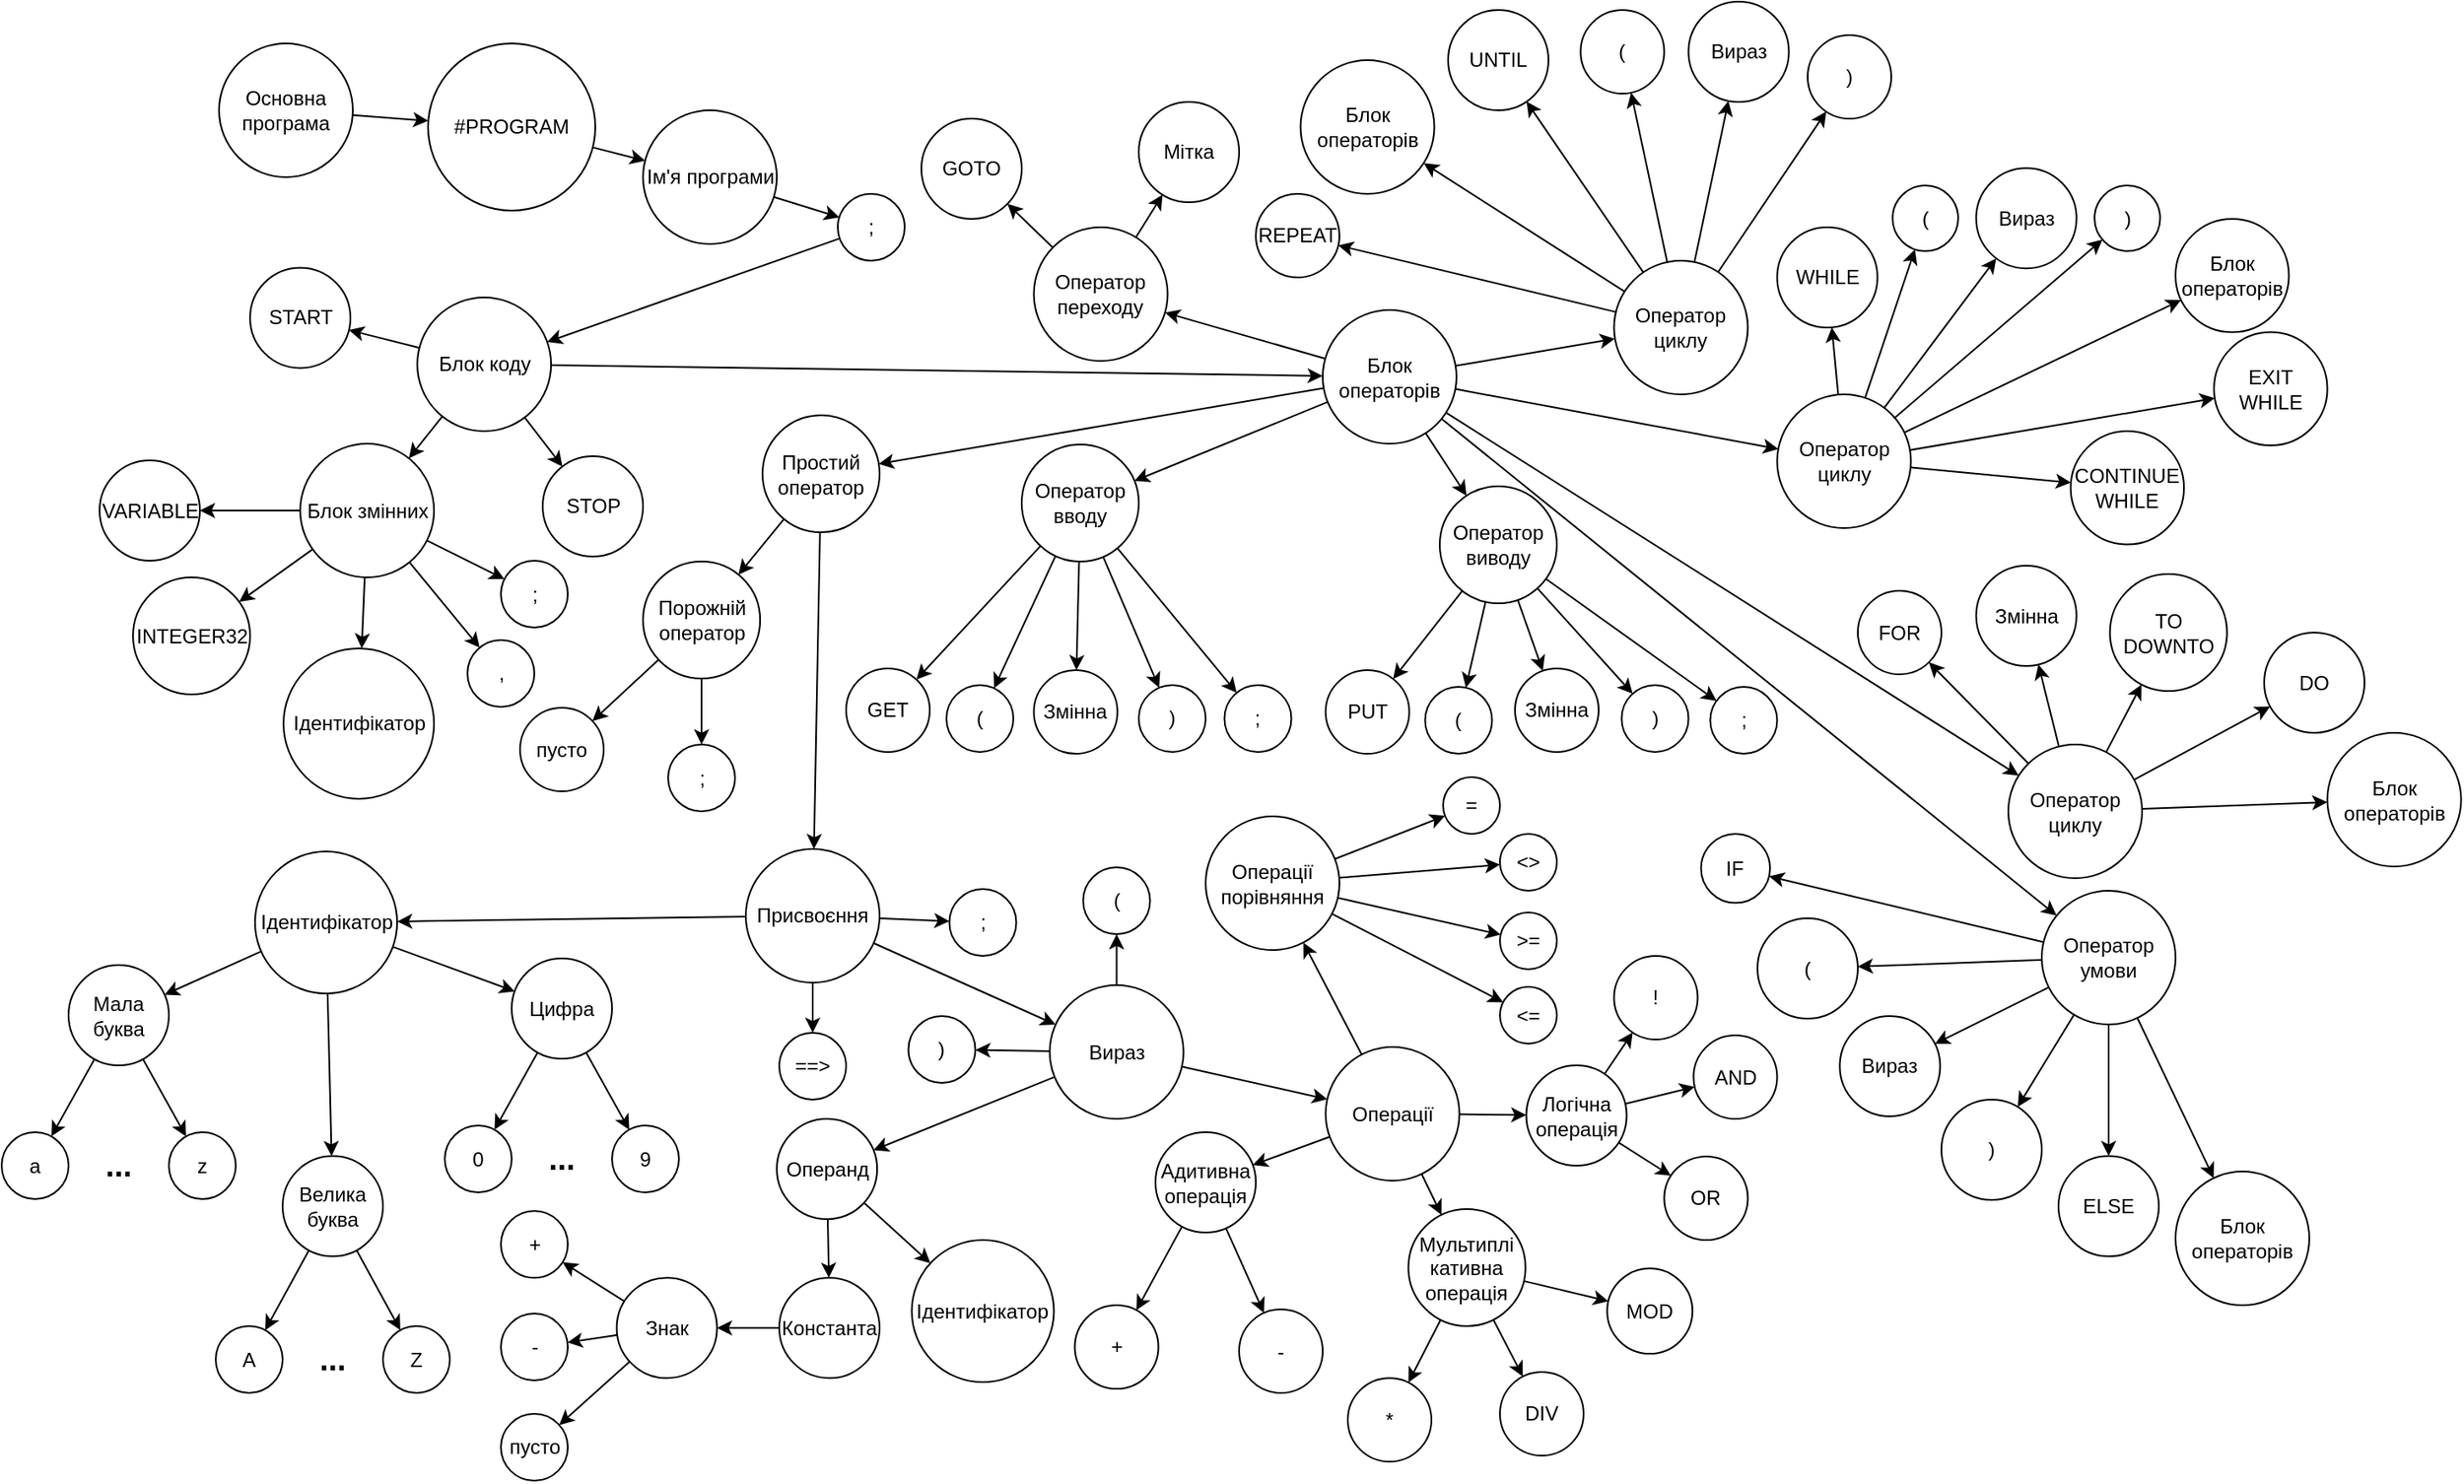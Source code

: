 <mxfile version="25.0.1">
  <diagram id="_vrTSIdOShtuQ_cxwrN3" name="Сторінка-1">
    <mxGraphModel dx="2246" dy="1542" grid="1" gridSize="10" guides="1" tooltips="1" connect="1" arrows="1" fold="1" page="1" pageScale="1" pageWidth="1169" pageHeight="827" math="0" shadow="0">
      <root>
        <mxCell id="0" />
        <mxCell id="1" parent="0" />
        <mxCell id="c-MmUDq924mHrAQRapmK-14" style="rounded=0;orthogonalLoop=1;jettySize=auto;html=1;" parent="1" source="c-MmUDq924mHrAQRapmK-2" target="c-MmUDq924mHrAQRapmK-9" edge="1">
          <mxGeometry relative="1" as="geometry" />
        </mxCell>
        <mxCell id="c-MmUDq924mHrAQRapmK-2" value="Блок&lt;br&gt;операторів" style="ellipse;whiteSpace=wrap;html=1;aspect=fixed;" parent="1" vertex="1">
          <mxGeometry x="400" y="54.5" width="80" height="80" as="geometry" />
        </mxCell>
        <mxCell id="c-MmUDq924mHrAQRapmK-9" value="Оператор виводу" style="ellipse;whiteSpace=wrap;html=1;aspect=fixed;" parent="1" vertex="1">
          <mxGeometry x="470" y="160" width="70" height="70" as="geometry" />
        </mxCell>
        <mxCell id="c-MmUDq924mHrAQRapmK-10" value=";" style="ellipse;whiteSpace=wrap;html=1;aspect=fixed;" parent="1" vertex="1">
          <mxGeometry x="631.75" y="280" width="40" height="40" as="geometry" />
        </mxCell>
        <mxCell id="c-MmUDq924mHrAQRapmK-11" value="Змінна" style="ellipse;whiteSpace=wrap;html=1;aspect=fixed;" parent="1" vertex="1">
          <mxGeometry x="515" y="268.94" width="50" height="50" as="geometry" />
        </mxCell>
        <mxCell id="c-MmUDq924mHrAQRapmK-12" value="PUT" style="ellipse;whiteSpace=wrap;html=1;aspect=fixed;" parent="1" vertex="1">
          <mxGeometry x="401.75" y="270" width="50" height="50" as="geometry" />
        </mxCell>
        <mxCell id="c-MmUDq924mHrAQRapmK-16" value="" style="endArrow=classic;html=1;" parent="1" source="c-MmUDq924mHrAQRapmK-9" target="c-MmUDq924mHrAQRapmK-10" edge="1">
          <mxGeometry width="50" height="50" relative="1" as="geometry">
            <mxPoint x="515" y="718" as="sourcePoint" />
            <mxPoint x="565" y="668" as="targetPoint" />
          </mxGeometry>
        </mxCell>
        <mxCell id="c-MmUDq924mHrAQRapmK-17" value="" style="endArrow=classic;html=1;" parent="1" source="c-MmUDq924mHrAQRapmK-9" target="c-MmUDq924mHrAQRapmK-11" edge="1">
          <mxGeometry width="50" height="50" relative="1" as="geometry">
            <mxPoint x="515" y="718" as="sourcePoint" />
            <mxPoint x="565" y="668" as="targetPoint" />
          </mxGeometry>
        </mxCell>
        <mxCell id="c-MmUDq924mHrAQRapmK-18" value="" style="endArrow=classic;html=1;" parent="1" source="c-MmUDq924mHrAQRapmK-9" target="c-MmUDq924mHrAQRapmK-12" edge="1">
          <mxGeometry width="50" height="50" relative="1" as="geometry">
            <mxPoint x="515" y="718" as="sourcePoint" />
            <mxPoint x="565" y="668" as="targetPoint" />
          </mxGeometry>
        </mxCell>
        <mxCell id="c-MmUDq924mHrAQRapmK-19" value="Оператор вводу" style="ellipse;whiteSpace=wrap;html=1;aspect=fixed;" parent="1" vertex="1">
          <mxGeometry x="220" y="135" width="70" height="70" as="geometry" />
        </mxCell>
        <mxCell id="c-MmUDq924mHrAQRapmK-20" value="GET" style="ellipse;whiteSpace=wrap;html=1;aspect=fixed;" parent="1" vertex="1">
          <mxGeometry x="115" y="268.94" width="50" height="50" as="geometry" />
        </mxCell>
        <mxCell id="c-MmUDq924mHrAQRapmK-21" value="Змінна" style="ellipse;whiteSpace=wrap;html=1;aspect=fixed;" parent="1" vertex="1">
          <mxGeometry x="227.25" y="270" width="50" height="50" as="geometry" />
        </mxCell>
        <mxCell id="c-MmUDq924mHrAQRapmK-22" value=";" style="ellipse;whiteSpace=wrap;html=1;aspect=fixed;" parent="1" vertex="1">
          <mxGeometry x="341.25" y="278.94" width="40" height="40" as="geometry" />
        </mxCell>
        <mxCell id="c-MmUDq924mHrAQRapmK-24" value="" style="endArrow=classic;html=1;" parent="1" source="c-MmUDq924mHrAQRapmK-19" target="c-MmUDq924mHrAQRapmK-22" edge="1">
          <mxGeometry width="50" height="50" relative="1" as="geometry">
            <mxPoint x="285" y="815.5" as="sourcePoint" />
            <mxPoint x="345" y="755.5" as="targetPoint" />
          </mxGeometry>
        </mxCell>
        <mxCell id="c-MmUDq924mHrAQRapmK-25" value="" style="endArrow=classic;html=1;" parent="1" source="c-MmUDq924mHrAQRapmK-19" target="c-MmUDq924mHrAQRapmK-21" edge="1">
          <mxGeometry width="50" height="50" relative="1" as="geometry">
            <mxPoint x="295" y="805.5" as="sourcePoint" />
            <mxPoint x="345" y="755.5" as="targetPoint" />
          </mxGeometry>
        </mxCell>
        <mxCell id="c-MmUDq924mHrAQRapmK-26" value="" style="endArrow=classic;html=1;" parent="1" source="c-MmUDq924mHrAQRapmK-19" target="c-MmUDq924mHrAQRapmK-20" edge="1">
          <mxGeometry width="50" height="50" relative="1" as="geometry">
            <mxPoint x="275" y="805.5" as="sourcePoint" />
            <mxPoint x="325" y="755.5" as="targetPoint" />
          </mxGeometry>
        </mxCell>
        <mxCell id="li5mLEyIH_nhYYp5V-Dp-2" style="edgeStyle=none;rounded=0;orthogonalLoop=1;jettySize=auto;html=1;" parent="1" source="c-MmUDq924mHrAQRapmK-27" target="li5mLEyIH_nhYYp5V-Dp-1" edge="1">
          <mxGeometry relative="1" as="geometry" />
        </mxCell>
        <mxCell id="c-MmUDq924mHrAQRapmK-27" value="Оператор циклу" style="ellipse;whiteSpace=wrap;html=1;aspect=fixed;" parent="1" vertex="1">
          <mxGeometry x="671.75" y="105" width="80" height="80" as="geometry" />
        </mxCell>
        <mxCell id="c-MmUDq924mHrAQRapmK-30" value="Блок&lt;br&gt;операторів" style="ellipse;whiteSpace=wrap;html=1;aspect=fixed;" parent="1" vertex="1">
          <mxGeometry x="910" width="67.78" height="67.78" as="geometry" />
        </mxCell>
        <mxCell id="c-MmUDq924mHrAQRapmK-33" value=")" style="ellipse;whiteSpace=wrap;html=1;aspect=fixed;" parent="1" vertex="1">
          <mxGeometry x="861.56" y="-20" width="39.22" height="39.22" as="geometry" />
        </mxCell>
        <mxCell id="c-MmUDq924mHrAQRapmK-34" value="(" style="ellipse;whiteSpace=wrap;html=1;aspect=fixed;" parent="1" vertex="1">
          <mxGeometry x="740.78" y="-20" width="39.22" height="39.22" as="geometry" />
        </mxCell>
        <mxCell id="c-MmUDq924mHrAQRapmK-37" value="Вираз" style="ellipse;whiteSpace=wrap;html=1;aspect=fixed;" parent="1" vertex="1">
          <mxGeometry x="790.78" y="-30.39" width="60" height="60" as="geometry" />
        </mxCell>
        <mxCell id="c-MmUDq924mHrAQRapmK-40" value="" style="endArrow=classic;html=1;" parent="1" source="c-MmUDq924mHrAQRapmK-27" target="c-MmUDq924mHrAQRapmK-30" edge="1">
          <mxGeometry width="50" height="50" relative="1" as="geometry">
            <mxPoint x="1110" y="260" as="sourcePoint" />
            <mxPoint x="1160" y="210" as="targetPoint" />
          </mxGeometry>
        </mxCell>
        <mxCell id="c-MmUDq924mHrAQRapmK-43" value="" style="endArrow=classic;html=1;" parent="1" source="c-MmUDq924mHrAQRapmK-27" target="c-MmUDq924mHrAQRapmK-33" edge="1">
          <mxGeometry width="50" height="50" relative="1" as="geometry">
            <mxPoint x="1110" y="260" as="sourcePoint" />
            <mxPoint x="1160" y="210" as="targetPoint" />
          </mxGeometry>
        </mxCell>
        <mxCell id="c-MmUDq924mHrAQRapmK-44" value="" style="endArrow=classic;html=1;" parent="1" source="c-MmUDq924mHrAQRapmK-27" target="c-MmUDq924mHrAQRapmK-34" edge="1">
          <mxGeometry width="50" height="50" relative="1" as="geometry">
            <mxPoint x="1110" y="260" as="sourcePoint" />
            <mxPoint x="1160" y="210" as="targetPoint" />
          </mxGeometry>
        </mxCell>
        <mxCell id="c-MmUDq924mHrAQRapmK-48" value="" style="endArrow=classic;html=1;" parent="1" source="c-MmUDq924mHrAQRapmK-27" target="c-MmUDq924mHrAQRapmK-37" edge="1">
          <mxGeometry width="50" height="50" relative="1" as="geometry">
            <mxPoint x="1100" y="360" as="sourcePoint" />
            <mxPoint x="1150" y="310" as="targetPoint" />
          </mxGeometry>
        </mxCell>
        <mxCell id="c-MmUDq924mHrAQRapmK-50" value="Простий оператор" style="ellipse;whiteSpace=wrap;html=1;aspect=fixed;" parent="1" vertex="1">
          <mxGeometry x="65" y="117.5" width="70" height="70" as="geometry" />
        </mxCell>
        <mxCell id="c-MmUDq924mHrAQRapmK-51" value="Порожній оператор" style="ellipse;whiteSpace=wrap;html=1;aspect=fixed;" parent="1" vertex="1">
          <mxGeometry x="-6.45" y="205" width="70" height="70" as="geometry" />
        </mxCell>
        <mxCell id="c-MmUDq924mHrAQRapmK-52" value="пусто" style="ellipse;whiteSpace=wrap;html=1;aspect=fixed;" parent="1" vertex="1">
          <mxGeometry x="-80" y="292.5" width="50" height="50" as="geometry" />
        </mxCell>
        <mxCell id="c-MmUDq924mHrAQRapmK-53" value=";" style="ellipse;whiteSpace=wrap;html=1;aspect=fixed;" parent="1" vertex="1">
          <mxGeometry x="8.55" y="314.5" width="40" height="40" as="geometry" />
        </mxCell>
        <mxCell id="c-MmUDq924mHrAQRapmK-55" value="" style="endArrow=classic;html=1;" parent="1" source="c-MmUDq924mHrAQRapmK-2" target="c-MmUDq924mHrAQRapmK-50" edge="1">
          <mxGeometry width="50" height="50" relative="1" as="geometry">
            <mxPoint x="315" y="300" as="sourcePoint" />
            <mxPoint x="365" y="250" as="targetPoint" />
          </mxGeometry>
        </mxCell>
        <mxCell id="c-MmUDq924mHrAQRapmK-56" value="" style="endArrow=classic;html=1;" parent="1" source="c-MmUDq924mHrAQRapmK-50" target="c-MmUDq924mHrAQRapmK-51" edge="1">
          <mxGeometry width="50" height="50" relative="1" as="geometry">
            <mxPoint x="250" y="345" as="sourcePoint" />
            <mxPoint x="300" y="295" as="targetPoint" />
          </mxGeometry>
        </mxCell>
        <mxCell id="c-MmUDq924mHrAQRapmK-57" value="" style="endArrow=classic;html=1;" parent="1" source="c-MmUDq924mHrAQRapmK-51" target="c-MmUDq924mHrAQRapmK-52" edge="1">
          <mxGeometry width="50" height="50" relative="1" as="geometry">
            <mxPoint x="250" y="345" as="sourcePoint" />
            <mxPoint x="32.403" y="288.294" as="targetPoint" />
          </mxGeometry>
        </mxCell>
        <mxCell id="c-MmUDq924mHrAQRapmK-58" value="" style="endArrow=classic;html=1;" parent="1" source="c-MmUDq924mHrAQRapmK-51" target="c-MmUDq924mHrAQRapmK-53" edge="1">
          <mxGeometry width="50" height="50" relative="1" as="geometry">
            <mxPoint x="250" y="345" as="sourcePoint" />
            <mxPoint x="300" y="295" as="targetPoint" />
          </mxGeometry>
        </mxCell>
        <mxCell id="c-MmUDq924mHrAQRapmK-59" value="Блок коду" style="ellipse;whiteSpace=wrap;html=1;aspect=fixed;" parent="1" vertex="1">
          <mxGeometry x="-141.45" y="47" width="80" height="80" as="geometry" />
        </mxCell>
        <mxCell id="c-MmUDq924mHrAQRapmK-60" value="STOP" style="ellipse;whiteSpace=wrap;html=1;aspect=fixed;" parent="1" vertex="1">
          <mxGeometry x="-66.45" y="142" width="60" height="60" as="geometry" />
        </mxCell>
        <mxCell id="c-MmUDq924mHrAQRapmK-61" value="START" style="ellipse;whiteSpace=wrap;html=1;aspect=fixed;" parent="1" vertex="1">
          <mxGeometry x="-241.45" y="29.22" width="60" height="60" as="geometry" />
        </mxCell>
        <mxCell id="c-MmUDq924mHrAQRapmK-62" value="Основна програма" style="ellipse;whiteSpace=wrap;html=1;aspect=fixed;" parent="1" vertex="1">
          <mxGeometry x="-260" y="-105" width="80" height="80" as="geometry" />
        </mxCell>
        <mxCell id="c-MmUDq924mHrAQRapmK-63" value="Ім&#39;я програми" style="ellipse;whiteSpace=wrap;html=1;aspect=fixed;" parent="1" vertex="1">
          <mxGeometry x="-6.45" y="-65" width="80" height="80" as="geometry" />
        </mxCell>
        <mxCell id="c-MmUDq924mHrAQRapmK-65" value="#PROGRAM" style="ellipse;whiteSpace=wrap;html=1;aspect=fixed;" parent="1" vertex="1">
          <mxGeometry x="-135" y="-105" width="100" height="100" as="geometry" />
        </mxCell>
        <mxCell id="c-MmUDq924mHrAQRapmK-69" value="" style="endArrow=classic;html=1;" parent="1" source="c-MmUDq924mHrAQRapmK-59" target="c-MmUDq924mHrAQRapmK-2" edge="1">
          <mxGeometry width="50" height="50" relative="1" as="geometry">
            <mxPoint x="70" y="70" as="sourcePoint" />
            <mxPoint x="40" y="120" as="targetPoint" />
          </mxGeometry>
        </mxCell>
        <mxCell id="c-MmUDq924mHrAQRapmK-70" value="" style="endArrow=classic;html=1;" parent="1" source="c-MmUDq924mHrAQRapmK-59" target="c-MmUDq924mHrAQRapmK-60" edge="1">
          <mxGeometry width="50" height="50" relative="1" as="geometry">
            <mxPoint x="53.56" y="42.5" as="sourcePoint" />
            <mxPoint x="103.56" y="-7.5" as="targetPoint" />
          </mxGeometry>
        </mxCell>
        <mxCell id="c-MmUDq924mHrAQRapmK-78" value="Блок змінних" style="ellipse;whiteSpace=wrap;html=1;aspect=fixed;" parent="1" vertex="1">
          <mxGeometry x="-211.45" y="134.5" width="80" height="80" as="geometry" />
        </mxCell>
        <mxCell id="c-MmUDq924mHrAQRapmK-80" value="INTEGER32" style="ellipse;whiteSpace=wrap;html=1;aspect=fixed;" parent="1" vertex="1">
          <mxGeometry x="-311.45" y="214.5" width="70" height="70" as="geometry" />
        </mxCell>
        <mxCell id="c-MmUDq924mHrAQRapmK-81" value="," style="ellipse;whiteSpace=wrap;html=1;aspect=fixed;" parent="1" vertex="1">
          <mxGeometry x="-111.45" y="252.0" width="40" height="40" as="geometry" />
        </mxCell>
        <mxCell id="c-MmUDq924mHrAQRapmK-82" value=";" style="ellipse;whiteSpace=wrap;html=1;aspect=fixed;" parent="1" vertex="1">
          <mxGeometry x="-91.45" y="204.5" width="40" height="40" as="geometry" />
        </mxCell>
        <mxCell id="c-MmUDq924mHrAQRapmK-84" value="" style="endArrow=classic;html=1;" parent="1" source="c-MmUDq924mHrAQRapmK-78" target="c-MmUDq924mHrAQRapmK-80" edge="1">
          <mxGeometry width="50" height="50" relative="1" as="geometry">
            <mxPoint x="-76.44" y="237.5" as="sourcePoint" />
            <mxPoint x="-26.44" y="187.5" as="targetPoint" />
          </mxGeometry>
        </mxCell>
        <mxCell id="c-MmUDq924mHrAQRapmK-85" value="" style="endArrow=classic;html=1;" parent="1" source="c-MmUDq924mHrAQRapmK-78" target="c-MmUDq924mHrAQRapmK-81" edge="1">
          <mxGeometry width="50" height="50" relative="1" as="geometry">
            <mxPoint x="-56.44" y="267.5" as="sourcePoint" />
            <mxPoint x="-26.44" y="187.5" as="targetPoint" />
          </mxGeometry>
        </mxCell>
        <mxCell id="c-MmUDq924mHrAQRapmK-86" value="" style="endArrow=classic;html=1;" parent="1" source="c-MmUDq924mHrAQRapmK-78" target="c-MmUDq924mHrAQRapmK-82" edge="1">
          <mxGeometry width="50" height="50" relative="1" as="geometry">
            <mxPoint x="-76.44" y="237.5" as="sourcePoint" />
            <mxPoint x="-26.44" y="187.5" as="targetPoint" />
          </mxGeometry>
        </mxCell>
        <mxCell id="c-MmUDq924mHrAQRapmK-87" value="" style="endArrow=classic;html=1;" parent="1" source="c-MmUDq924mHrAQRapmK-59" target="c-MmUDq924mHrAQRapmK-78" edge="1">
          <mxGeometry width="50" height="50" relative="1" as="geometry">
            <mxPoint x="-216.44" y="337.5" as="sourcePoint" />
            <mxPoint x="-166.44" y="287.5" as="targetPoint" />
          </mxGeometry>
        </mxCell>
        <mxCell id="c-MmUDq924mHrAQRapmK-88" value="VARIABLE" style="ellipse;whiteSpace=wrap;html=1;aspect=fixed;" parent="1" vertex="1">
          <mxGeometry x="-331.45" y="144.5" width="60" height="60" as="geometry" />
        </mxCell>
        <mxCell id="c-MmUDq924mHrAQRapmK-89" value="Ідентифікатор" style="ellipse;whiteSpace=wrap;html=1;aspect=fixed;" parent="1" vertex="1">
          <mxGeometry x="-221.45" y="257" width="90" height="90" as="geometry" />
        </mxCell>
        <mxCell id="c-MmUDq924mHrAQRapmK-90" value="" style="endArrow=classic;html=1;" parent="1" source="c-MmUDq924mHrAQRapmK-78" target="c-MmUDq924mHrAQRapmK-88" edge="1">
          <mxGeometry width="50" height="50" relative="1" as="geometry">
            <mxPoint x="-36.44" y="387.5" as="sourcePoint" />
            <mxPoint x="13.56" y="337.5" as="targetPoint" />
          </mxGeometry>
        </mxCell>
        <mxCell id="c-MmUDq924mHrAQRapmK-91" value="" style="endArrow=classic;html=1;" parent="1" source="c-MmUDq924mHrAQRapmK-78" target="c-MmUDq924mHrAQRapmK-89" edge="1">
          <mxGeometry width="50" height="50" relative="1" as="geometry">
            <mxPoint x="-36.44" y="387.5" as="sourcePoint" />
            <mxPoint x="13.56" y="337.5" as="targetPoint" />
          </mxGeometry>
        </mxCell>
        <mxCell id="c-MmUDq924mHrAQRapmK-111" value="" style="endArrow=classic;html=1;" parent="1" source="c-MmUDq924mHrAQRapmK-2" target="c-MmUDq924mHrAQRapmK-19" edge="1">
          <mxGeometry width="50" height="50" relative="1" as="geometry">
            <mxPoint x="345" y="400" as="sourcePoint" />
            <mxPoint x="395" y="350" as="targetPoint" />
          </mxGeometry>
        </mxCell>
        <mxCell id="c-MmUDq924mHrAQRapmK-112" value="" style="endArrow=classic;html=1;" parent="1" source="c-MmUDq924mHrAQRapmK-50" target="2ebxzpYyRWTK7zcZ8R16-108" edge="1">
          <mxGeometry width="50" height="50" relative="1" as="geometry">
            <mxPoint x="345" y="400" as="sourcePoint" />
            <mxPoint x="165.585" y="250.878" as="targetPoint" />
          </mxGeometry>
        </mxCell>
        <mxCell id="osFrvjPALiujrOvmxMwh-5" value="" style="endArrow=classic;html=1;" parent="1" source="c-MmUDq924mHrAQRapmK-59" target="c-MmUDq924mHrAQRapmK-61" edge="1">
          <mxGeometry width="50" height="50" relative="1" as="geometry">
            <mxPoint x="-156.44" y="142.5" as="sourcePoint" />
            <mxPoint x="-106.44" y="92.5" as="targetPoint" />
          </mxGeometry>
        </mxCell>
        <mxCell id="WEcMoBt8A9l-Jcx1K7Hr-13" style="rounded=0;orthogonalLoop=1;jettySize=auto;html=1;" parent="1" source="WEcMoBt8A9l-Jcx1K7Hr-1" target="WEcMoBt8A9l-Jcx1K7Hr-12" edge="1">
          <mxGeometry relative="1" as="geometry" />
        </mxCell>
        <mxCell id="WEcMoBt8A9l-Jcx1K7Hr-1" value="Оператор умови" style="ellipse;whiteSpace=wrap;html=1;aspect=fixed;" parent="1" vertex="1">
          <mxGeometry x="830.0" y="402" width="80" height="80" as="geometry" />
        </mxCell>
        <mxCell id="WEcMoBt8A9l-Jcx1K7Hr-2" value="Блок&lt;br&gt;операторів" style="ellipse;whiteSpace=wrap;html=1;aspect=fixed;" parent="1" vertex="1">
          <mxGeometry x="910.0" y="570.06" width="80" height="80" as="geometry" />
        </mxCell>
        <mxCell id="WEcMoBt8A9l-Jcx1K7Hr-3" value="ELSE" style="ellipse;whiteSpace=wrap;html=1;aspect=fixed;" parent="1" vertex="1">
          <mxGeometry x="840.0" y="560.78" width="60" height="60" as="geometry" />
        </mxCell>
        <mxCell id="WEcMoBt8A9l-Jcx1K7Hr-4" value=")" style="ellipse;whiteSpace=wrap;html=1;aspect=fixed;" parent="1" vertex="1">
          <mxGeometry x="770" y="527" width="60" height="60" as="geometry" />
        </mxCell>
        <mxCell id="WEcMoBt8A9l-Jcx1K7Hr-5" value="Вираз" style="ellipse;whiteSpace=wrap;html=1;aspect=fixed;" parent="1" vertex="1">
          <mxGeometry x="709.22" y="477" width="60" height="60" as="geometry" />
        </mxCell>
        <mxCell id="WEcMoBt8A9l-Jcx1K7Hr-6" value="IF" style="ellipse;whiteSpace=wrap;html=1;aspect=fixed;" parent="1" vertex="1">
          <mxGeometry x="626.25" y="368" width="41.25" height="41.25" as="geometry" />
        </mxCell>
        <mxCell id="WEcMoBt8A9l-Jcx1K7Hr-7" value="" style="endArrow=classic;html=1;" parent="1" source="WEcMoBt8A9l-Jcx1K7Hr-1" target="WEcMoBt8A9l-Jcx1K7Hr-2" edge="1">
          <mxGeometry width="50" height="50" relative="1" as="geometry">
            <mxPoint x="1172.22" y="682" as="sourcePoint" />
            <mxPoint x="1222.22" y="632" as="targetPoint" />
          </mxGeometry>
        </mxCell>
        <mxCell id="WEcMoBt8A9l-Jcx1K7Hr-8" value="" style="endArrow=classic;html=1;" parent="1" source="WEcMoBt8A9l-Jcx1K7Hr-1" target="WEcMoBt8A9l-Jcx1K7Hr-3" edge="1">
          <mxGeometry width="50" height="50" relative="1" as="geometry">
            <mxPoint x="1172.22" y="682" as="sourcePoint" />
            <mxPoint x="1222.22" y="632" as="targetPoint" />
          </mxGeometry>
        </mxCell>
        <mxCell id="WEcMoBt8A9l-Jcx1K7Hr-9" value="" style="endArrow=classic;html=1;" parent="1" source="WEcMoBt8A9l-Jcx1K7Hr-1" target="WEcMoBt8A9l-Jcx1K7Hr-4" edge="1">
          <mxGeometry width="50" height="50" relative="1" as="geometry">
            <mxPoint x="1172.22" y="682" as="sourcePoint" />
            <mxPoint x="1222.22" y="632" as="targetPoint" />
          </mxGeometry>
        </mxCell>
        <mxCell id="WEcMoBt8A9l-Jcx1K7Hr-10" value="" style="endArrow=classic;html=1;" parent="1" source="WEcMoBt8A9l-Jcx1K7Hr-1" target="WEcMoBt8A9l-Jcx1K7Hr-5" edge="1">
          <mxGeometry width="50" height="50" relative="1" as="geometry">
            <mxPoint x="1162.22" y="782" as="sourcePoint" />
            <mxPoint x="1212.22" y="732" as="targetPoint" />
          </mxGeometry>
        </mxCell>
        <mxCell id="WEcMoBt8A9l-Jcx1K7Hr-11" value="" style="endArrow=classic;html=1;" parent="1" source="WEcMoBt8A9l-Jcx1K7Hr-1" target="WEcMoBt8A9l-Jcx1K7Hr-6" edge="1">
          <mxGeometry width="50" height="50" relative="1" as="geometry">
            <mxPoint x="1162.22" y="782" as="sourcePoint" />
            <mxPoint x="1212.22" y="732" as="targetPoint" />
          </mxGeometry>
        </mxCell>
        <mxCell id="WEcMoBt8A9l-Jcx1K7Hr-12" value="(" style="ellipse;whiteSpace=wrap;html=1;aspect=fixed;" parent="1" vertex="1">
          <mxGeometry x="660.0" y="418.5" width="60" height="60" as="geometry" />
        </mxCell>
        <mxCell id="li5mLEyIH_nhYYp5V-Dp-1" value="WHILE" style="ellipse;whiteSpace=wrap;html=1;aspect=fixed;" parent="1" vertex="1">
          <mxGeometry x="671.75" y="5" width="60" height="60" as="geometry" />
        </mxCell>
        <mxCell id="UQ0GOcpRTdWzrimAd4ZV-1" value="Оператор переходу" style="ellipse;whiteSpace=wrap;html=1;aspect=fixed;" parent="1" vertex="1">
          <mxGeometry x="227.25" y="5" width="80" height="80" as="geometry" />
        </mxCell>
        <mxCell id="UQ0GOcpRTdWzrimAd4ZV-2" value="Мітка" style="ellipse;whiteSpace=wrap;html=1;aspect=fixed;" parent="1" vertex="1">
          <mxGeometry x="290.0" y="-70" width="60" height="60" as="geometry" />
        </mxCell>
        <mxCell id="UQ0GOcpRTdWzrimAd4ZV-3" value="GOTO" style="ellipse;whiteSpace=wrap;html=1;aspect=fixed;" parent="1" vertex="1">
          <mxGeometry x="160.0" y="-60" width="60" height="60" as="geometry" />
        </mxCell>
        <mxCell id="UQ0GOcpRTdWzrimAd4ZV-4" value="" style="endArrow=classic;html=1;" parent="1" source="UQ0GOcpRTdWzrimAd4ZV-1" target="UQ0GOcpRTdWzrimAd4ZV-2" edge="1">
          <mxGeometry width="50" height="50" relative="1" as="geometry">
            <mxPoint x="575.0" y="-50" as="sourcePoint" />
            <mxPoint x="625.0" y="-100" as="targetPoint" />
          </mxGeometry>
        </mxCell>
        <mxCell id="UQ0GOcpRTdWzrimAd4ZV-5" value="" style="endArrow=classic;html=1;" parent="1" source="UQ0GOcpRTdWzrimAd4ZV-1" target="UQ0GOcpRTdWzrimAd4ZV-3" edge="1">
          <mxGeometry width="50" height="50" relative="1" as="geometry">
            <mxPoint x="565.0" y="50" as="sourcePoint" />
            <mxPoint x="615.0" as="targetPoint" />
          </mxGeometry>
        </mxCell>
        <mxCell id="UQ0GOcpRTdWzrimAd4ZV-6" value="Оператор циклу" style="ellipse;whiteSpace=wrap;html=1;aspect=fixed;" parent="1" vertex="1">
          <mxGeometry x="810.0" y="314.5" width="80" height="80" as="geometry" />
        </mxCell>
        <mxCell id="UQ0GOcpRTdWzrimAd4ZV-7" value="Блок&lt;br&gt;операторів" style="ellipse;whiteSpace=wrap;html=1;aspect=fixed;" parent="1" vertex="1">
          <mxGeometry x="1000.78" y="307.5" width="80" height="80" as="geometry" />
        </mxCell>
        <mxCell id="UQ0GOcpRTdWzrimAd4ZV-8" value="DO" style="ellipse;whiteSpace=wrap;html=1;aspect=fixed;" parent="1" vertex="1">
          <mxGeometry x="963" y="247.5" width="60" height="60" as="geometry" />
        </mxCell>
        <mxCell id="UQ0GOcpRTdWzrimAd4ZV-9" value="TO&lt;br&gt;DOWNTO" style="ellipse;whiteSpace=wrap;html=1;aspect=fixed;" parent="1" vertex="1">
          <mxGeometry x="870.78" y="212.5" width="70" height="70" as="geometry" />
        </mxCell>
        <mxCell id="UQ0GOcpRTdWzrimAd4ZV-10" value="Змінна" style="ellipse;whiteSpace=wrap;html=1;aspect=fixed;" parent="1" vertex="1">
          <mxGeometry x="790.78" y="207.5" width="60" height="60" as="geometry" />
        </mxCell>
        <mxCell id="UQ0GOcpRTdWzrimAd4ZV-11" value="FOR" style="ellipse;whiteSpace=wrap;html=1;aspect=fixed;" parent="1" vertex="1">
          <mxGeometry x="720" y="222.5" width="50" height="50" as="geometry" />
        </mxCell>
        <mxCell id="UQ0GOcpRTdWzrimAd4ZV-12" value="" style="endArrow=classic;html=1;" parent="1" source="UQ0GOcpRTdWzrimAd4ZV-6" target="UQ0GOcpRTdWzrimAd4ZV-7" edge="1">
          <mxGeometry width="50" height="50" relative="1" as="geometry">
            <mxPoint x="969.89" y="482.5" as="sourcePoint" />
            <mxPoint x="1019.89" y="432.5" as="targetPoint" />
          </mxGeometry>
        </mxCell>
        <mxCell id="UQ0GOcpRTdWzrimAd4ZV-13" value="" style="endArrow=classic;html=1;" parent="1" source="UQ0GOcpRTdWzrimAd4ZV-6" target="UQ0GOcpRTdWzrimAd4ZV-8" edge="1">
          <mxGeometry width="50" height="50" relative="1" as="geometry">
            <mxPoint x="969.89" y="482.5" as="sourcePoint" />
            <mxPoint x="1019.89" y="432.5" as="targetPoint" />
          </mxGeometry>
        </mxCell>
        <mxCell id="UQ0GOcpRTdWzrimAd4ZV-14" value="" style="endArrow=classic;html=1;" parent="1" source="UQ0GOcpRTdWzrimAd4ZV-6" target="UQ0GOcpRTdWzrimAd4ZV-9" edge="1">
          <mxGeometry width="50" height="50" relative="1" as="geometry">
            <mxPoint x="969.89" y="482.5" as="sourcePoint" />
            <mxPoint x="1019.89" y="432.5" as="targetPoint" />
          </mxGeometry>
        </mxCell>
        <mxCell id="UQ0GOcpRTdWzrimAd4ZV-15" value="" style="endArrow=classic;html=1;" parent="1" source="UQ0GOcpRTdWzrimAd4ZV-6" target="UQ0GOcpRTdWzrimAd4ZV-10" edge="1">
          <mxGeometry width="50" height="50" relative="1" as="geometry">
            <mxPoint x="959.89" y="582.5" as="sourcePoint" />
            <mxPoint x="1009.89" y="532.5" as="targetPoint" />
          </mxGeometry>
        </mxCell>
        <mxCell id="UQ0GOcpRTdWzrimAd4ZV-16" value="" style="endArrow=classic;html=1;" parent="1" source="UQ0GOcpRTdWzrimAd4ZV-6" target="UQ0GOcpRTdWzrimAd4ZV-11" edge="1">
          <mxGeometry width="50" height="50" relative="1" as="geometry">
            <mxPoint x="959.89" y="582.5" as="sourcePoint" />
            <mxPoint x="1009.89" y="532.5" as="targetPoint" />
          </mxGeometry>
        </mxCell>
        <mxCell id="UQ0GOcpRTdWzrimAd4ZV-17" style="edgeStyle=none;rounded=0;orthogonalLoop=1;jettySize=auto;html=1;" parent="1" source="UQ0GOcpRTdWzrimAd4ZV-18" target="UQ0GOcpRTdWzrimAd4ZV-29" edge="1">
          <mxGeometry relative="1" as="geometry" />
        </mxCell>
        <mxCell id="UQ0GOcpRTdWzrimAd4ZV-18" value="Оператор циклу" style="ellipse;whiteSpace=wrap;html=1;aspect=fixed;" parent="1" vertex="1">
          <mxGeometry x="574.22" y="25" width="80" height="80" as="geometry" />
        </mxCell>
        <mxCell id="UQ0GOcpRTdWzrimAd4ZV-19" value="Блок&lt;br&gt;операторів" style="ellipse;whiteSpace=wrap;html=1;aspect=fixed;" parent="1" vertex="1">
          <mxGeometry x="386.75" y="-95" width="80" height="80" as="geometry" />
        </mxCell>
        <mxCell id="UQ0GOcpRTdWzrimAd4ZV-20" value=")" style="ellipse;whiteSpace=wrap;html=1;aspect=fixed;" parent="1" vertex="1">
          <mxGeometry x="690.0" y="-110" width="50" height="50" as="geometry" />
        </mxCell>
        <mxCell id="UQ0GOcpRTdWzrimAd4ZV-21" value="(" style="ellipse;whiteSpace=wrap;html=1;aspect=fixed;" parent="1" vertex="1">
          <mxGeometry x="554.22" y="-125" width="50" height="50" as="geometry" />
        </mxCell>
        <mxCell id="UQ0GOcpRTdWzrimAd4ZV-22" value="Вираз" style="ellipse;whiteSpace=wrap;html=1;aspect=fixed;" parent="1" vertex="1">
          <mxGeometry x="618.75" y="-130" width="60" height="60" as="geometry" />
        </mxCell>
        <mxCell id="UQ0GOcpRTdWzrimAd4ZV-23" value="REPEAT" style="ellipse;whiteSpace=wrap;html=1;aspect=fixed;" parent="1" vertex="1">
          <mxGeometry x="360" y="-15" width="50" height="50" as="geometry" />
        </mxCell>
        <mxCell id="UQ0GOcpRTdWzrimAd4ZV-24" value="" style="endArrow=classic;html=1;" parent="1" source="UQ0GOcpRTdWzrimAd4ZV-18" target="UQ0GOcpRTdWzrimAd4ZV-19" edge="1">
          <mxGeometry width="50" height="50" relative="1" as="geometry">
            <mxPoint x="710.11" y="195" as="sourcePoint" />
            <mxPoint x="760.11" y="145" as="targetPoint" />
          </mxGeometry>
        </mxCell>
        <mxCell id="UQ0GOcpRTdWzrimAd4ZV-25" value="" style="endArrow=classic;html=1;" parent="1" source="UQ0GOcpRTdWzrimAd4ZV-18" target="UQ0GOcpRTdWzrimAd4ZV-20" edge="1">
          <mxGeometry width="50" height="50" relative="1" as="geometry">
            <mxPoint x="710.11" y="195" as="sourcePoint" />
            <mxPoint x="760.11" y="145" as="targetPoint" />
          </mxGeometry>
        </mxCell>
        <mxCell id="UQ0GOcpRTdWzrimAd4ZV-26" value="" style="endArrow=classic;html=1;" parent="1" source="UQ0GOcpRTdWzrimAd4ZV-18" target="UQ0GOcpRTdWzrimAd4ZV-21" edge="1">
          <mxGeometry width="50" height="50" relative="1" as="geometry">
            <mxPoint x="710.11" y="195" as="sourcePoint" />
            <mxPoint x="760.11" y="145" as="targetPoint" />
          </mxGeometry>
        </mxCell>
        <mxCell id="UQ0GOcpRTdWzrimAd4ZV-27" value="" style="endArrow=classic;html=1;" parent="1" source="UQ0GOcpRTdWzrimAd4ZV-18" target="UQ0GOcpRTdWzrimAd4ZV-22" edge="1">
          <mxGeometry width="50" height="50" relative="1" as="geometry">
            <mxPoint x="700.11" y="295" as="sourcePoint" />
            <mxPoint x="750.11" y="245" as="targetPoint" />
          </mxGeometry>
        </mxCell>
        <mxCell id="UQ0GOcpRTdWzrimAd4ZV-28" value="" style="endArrow=classic;html=1;" parent="1" source="UQ0GOcpRTdWzrimAd4ZV-18" target="UQ0GOcpRTdWzrimAd4ZV-23" edge="1">
          <mxGeometry width="50" height="50" relative="1" as="geometry">
            <mxPoint x="700.11" y="295" as="sourcePoint" />
            <mxPoint x="750.11" y="245" as="targetPoint" />
          </mxGeometry>
        </mxCell>
        <mxCell id="UQ0GOcpRTdWzrimAd4ZV-29" value="UNTIL" style="ellipse;whiteSpace=wrap;html=1;aspect=fixed;" parent="1" vertex="1">
          <mxGeometry x="475.0" y="-125" width="60" height="60" as="geometry" />
        </mxCell>
        <mxCell id="UQ0GOcpRTdWzrimAd4ZV-32" value="" style="endArrow=classic;html=1;" parent="1" source="c-MmUDq924mHrAQRapmK-2" target="UQ0GOcpRTdWzrimAd4ZV-18" edge="1">
          <mxGeometry width="50" height="50" relative="1" as="geometry">
            <mxPoint x="415.104" y="60.672" as="sourcePoint" />
            <mxPoint x="473.11" y="14" as="targetPoint" />
          </mxGeometry>
        </mxCell>
        <mxCell id="UQ0GOcpRTdWzrimAd4ZV-33" value="" style="endArrow=classic;html=1;" parent="1" source="c-MmUDq924mHrAQRapmK-2" target="UQ0GOcpRTdWzrimAd4ZV-1" edge="1">
          <mxGeometry width="50" height="50" relative="1" as="geometry">
            <mxPoint x="662" y="70" as="sourcePoint" />
            <mxPoint x="548" y="24" as="targetPoint" />
          </mxGeometry>
        </mxCell>
        <mxCell id="UQ0GOcpRTdWzrimAd4ZV-34" value="" style="endArrow=classic;html=1;" parent="1" source="c-MmUDq924mHrAQRapmK-2" target="c-MmUDq924mHrAQRapmK-27" edge="1">
          <mxGeometry width="50" height="50" relative="1" as="geometry">
            <mxPoint x="455" y="88" as="sourcePoint" />
            <mxPoint x="649" y="77" as="targetPoint" />
          </mxGeometry>
        </mxCell>
        <mxCell id="UQ0GOcpRTdWzrimAd4ZV-35" value="" style="endArrow=classic;html=1;" parent="1" source="c-MmUDq924mHrAQRapmK-2" target="WEcMoBt8A9l-Jcx1K7Hr-1" edge="1">
          <mxGeometry width="50" height="50" relative="1" as="geometry">
            <mxPoint x="465" y="98" as="sourcePoint" />
            <mxPoint x="659" y="87" as="targetPoint" />
          </mxGeometry>
        </mxCell>
        <mxCell id="UQ0GOcpRTdWzrimAd4ZV-36" value="" style="endArrow=classic;html=1;" parent="1" source="c-MmUDq924mHrAQRapmK-2" target="UQ0GOcpRTdWzrimAd4ZV-6" edge="1">
          <mxGeometry width="50" height="50" relative="1" as="geometry">
            <mxPoint x="475" y="108" as="sourcePoint" />
            <mxPoint x="669" y="97" as="targetPoint" />
          </mxGeometry>
        </mxCell>
        <mxCell id="2ebxzpYyRWTK7zcZ8R16-1" value=";" style="ellipse;whiteSpace=wrap;html=1;aspect=fixed;" parent="1" vertex="1">
          <mxGeometry x="110" y="-15.0" width="40" height="40" as="geometry" />
        </mxCell>
        <mxCell id="2ebxzpYyRWTK7zcZ8R16-2" value="" style="endArrow=classic;html=1;" parent="1" source="c-MmUDq924mHrAQRapmK-62" target="c-MmUDq924mHrAQRapmK-65" edge="1">
          <mxGeometry width="50" height="50" relative="1" as="geometry">
            <mxPoint x="-130" y="196" as="sourcePoint" />
            <mxPoint x="-210" y="191" as="targetPoint" />
          </mxGeometry>
        </mxCell>
        <mxCell id="2ebxzpYyRWTK7zcZ8R16-3" value="" style="endArrow=classic;html=1;" parent="1" source="c-MmUDq924mHrAQRapmK-65" target="c-MmUDq924mHrAQRapmK-63" edge="1">
          <mxGeometry width="50" height="50" relative="1" as="geometry">
            <mxPoint x="-172" y="8" as="sourcePoint" />
            <mxPoint x="-107" y="-14" as="targetPoint" />
          </mxGeometry>
        </mxCell>
        <mxCell id="2ebxzpYyRWTK7zcZ8R16-4" value="" style="endArrow=classic;html=1;" parent="1" source="c-MmUDq924mHrAQRapmK-63" target="2ebxzpYyRWTK7zcZ8R16-1" edge="1">
          <mxGeometry width="50" height="50" relative="1" as="geometry">
            <mxPoint x="-162" y="18" as="sourcePoint" />
            <mxPoint x="-97" y="-4" as="targetPoint" />
          </mxGeometry>
        </mxCell>
        <mxCell id="2ebxzpYyRWTK7zcZ8R16-5" value="" style="endArrow=classic;html=1;" parent="1" source="2ebxzpYyRWTK7zcZ8R16-1" target="c-MmUDq924mHrAQRapmK-59" edge="1">
          <mxGeometry width="50" height="50" relative="1" as="geometry">
            <mxPoint x="-152" y="28" as="sourcePoint" />
            <mxPoint x="-87" y="6" as="targetPoint" />
          </mxGeometry>
        </mxCell>
        <mxCell id="2ebxzpYyRWTK7zcZ8R16-13" value="(" style="ellipse;whiteSpace=wrap;html=1;aspect=fixed;" parent="1" vertex="1">
          <mxGeometry x="175" y="278.94" width="40" height="40" as="geometry" />
        </mxCell>
        <mxCell id="2ebxzpYyRWTK7zcZ8R16-14" value=")" style="ellipse;whiteSpace=wrap;html=1;aspect=fixed;rotation=2;" parent="1" vertex="1">
          <mxGeometry x="290" y="278.94" width="40" height="40" as="geometry" />
        </mxCell>
        <mxCell id="2ebxzpYyRWTK7zcZ8R16-16" value="" style="endArrow=classic;html=1;" parent="1" source="c-MmUDq924mHrAQRapmK-19" target="2ebxzpYyRWTK7zcZ8R16-13" edge="1">
          <mxGeometry width="50" height="50" relative="1" as="geometry">
            <mxPoint x="350" y="196" as="sourcePoint" />
            <mxPoint x="299" y="272" as="targetPoint" />
          </mxGeometry>
        </mxCell>
        <mxCell id="2ebxzpYyRWTK7zcZ8R16-17" value="" style="endArrow=classic;html=1;" parent="1" source="c-MmUDq924mHrAQRapmK-19" target="2ebxzpYyRWTK7zcZ8R16-14" edge="1">
          <mxGeometry width="50" height="50" relative="1" as="geometry">
            <mxPoint x="360" y="206" as="sourcePoint" />
            <mxPoint x="309" y="282" as="targetPoint" />
          </mxGeometry>
        </mxCell>
        <mxCell id="2ebxzpYyRWTK7zcZ8R16-18" value="(" style="ellipse;whiteSpace=wrap;html=1;aspect=fixed;" parent="1" vertex="1">
          <mxGeometry x="461.25" y="280" width="40" height="40" as="geometry" />
        </mxCell>
        <mxCell id="2ebxzpYyRWTK7zcZ8R16-19" value=")" style="ellipse;whiteSpace=wrap;html=1;aspect=fixed;" parent="1" vertex="1">
          <mxGeometry x="578.75" y="278.94" width="40" height="40" as="geometry" />
        </mxCell>
        <mxCell id="2ebxzpYyRWTK7zcZ8R16-20" value="" style="endArrow=classic;html=1;" parent="1" source="c-MmUDq924mHrAQRapmK-9" target="2ebxzpYyRWTK7zcZ8R16-18" edge="1">
          <mxGeometry width="50" height="50" relative="1" as="geometry">
            <mxPoint x="497" y="307.5" as="sourcePoint" />
            <mxPoint x="448" y="389.5" as="targetPoint" />
          </mxGeometry>
        </mxCell>
        <mxCell id="2ebxzpYyRWTK7zcZ8R16-21" value="" style="endArrow=classic;html=1;" parent="1" source="c-MmUDq924mHrAQRapmK-9" target="2ebxzpYyRWTK7zcZ8R16-19" edge="1">
          <mxGeometry width="50" height="50" relative="1" as="geometry">
            <mxPoint x="512" y="309.5" as="sourcePoint" />
            <mxPoint x="458" y="399.5" as="targetPoint" />
          </mxGeometry>
        </mxCell>
        <mxCell id="2ebxzpYyRWTK7zcZ8R16-24" value="Константа" style="ellipse;whiteSpace=wrap;html=1;aspect=fixed;" parent="1" vertex="1">
          <mxGeometry x="75" y="633.62" width="60" height="60" as="geometry" />
        </mxCell>
        <mxCell id="2ebxzpYyRWTK7zcZ8R16-25" value="Знак" style="ellipse;whiteSpace=wrap;html=1;aspect=fixed;" parent="1" vertex="1">
          <mxGeometry x="-22.21" y="633.62" width="60" height="60" as="geometry" />
        </mxCell>
        <mxCell id="2ebxzpYyRWTK7zcZ8R16-26" value="+" style="ellipse;whiteSpace=wrap;html=1;aspect=fixed;" parent="1" vertex="1">
          <mxGeometry x="-91.45" y="593.62" width="40" height="40" as="geometry" />
        </mxCell>
        <mxCell id="2ebxzpYyRWTK7zcZ8R16-27" value="-" style="ellipse;whiteSpace=wrap;html=1;aspect=fixed;" parent="1" vertex="1">
          <mxGeometry x="-91.45" y="655.06" width="40" height="40" as="geometry" />
        </mxCell>
        <mxCell id="2ebxzpYyRWTK7zcZ8R16-28" value="" style="endArrow=classic;html=1;" parent="1" source="2ebxzpYyRWTK7zcZ8R16-24" target="2ebxzpYyRWTK7zcZ8R16-25" edge="1">
          <mxGeometry width="50" height="50" relative="1" as="geometry">
            <mxPoint x="232.75" y="1015.06" as="sourcePoint" />
            <mxPoint x="282.75" y="965.06" as="targetPoint" />
          </mxGeometry>
        </mxCell>
        <mxCell id="2ebxzpYyRWTK7zcZ8R16-29" value="" style="endArrow=classic;html=1;" parent="1" source="2ebxzpYyRWTK7zcZ8R16-25" target="2ebxzpYyRWTK7zcZ8R16-26" edge="1">
          <mxGeometry width="50" height="50" relative="1" as="geometry">
            <mxPoint x="162.54" y="820.62" as="sourcePoint" />
            <mxPoint x="212.54" y="770.62" as="targetPoint" />
          </mxGeometry>
        </mxCell>
        <mxCell id="2ebxzpYyRWTK7zcZ8R16-30" value="" style="endArrow=classic;html=1;" parent="1" source="2ebxzpYyRWTK7zcZ8R16-25" target="2ebxzpYyRWTK7zcZ8R16-27" edge="1">
          <mxGeometry width="50" height="50" relative="1" as="geometry">
            <mxPoint x="162.54" y="820.62" as="sourcePoint" />
            <mxPoint x="212.54" y="770.62" as="targetPoint" />
          </mxGeometry>
        </mxCell>
        <mxCell id="2ebxzpYyRWTK7zcZ8R16-31" value="" style="edgeStyle=none;rounded=0;orthogonalLoop=1;jettySize=auto;html=1;" parent="1" source="2ebxzpYyRWTK7zcZ8R16-33" target="2ebxzpYyRWTK7zcZ8R16-34" edge="1">
          <mxGeometry relative="1" as="geometry" />
        </mxCell>
        <mxCell id="2ebxzpYyRWTK7zcZ8R16-32" value="" style="edgeStyle=none;rounded=0;orthogonalLoop=1;jettySize=auto;html=1;" parent="1" source="2ebxzpYyRWTK7zcZ8R16-33" target="2ebxzpYyRWTK7zcZ8R16-35" edge="1">
          <mxGeometry relative="1" as="geometry" />
        </mxCell>
        <mxCell id="2ebxzpYyRWTK7zcZ8R16-33" value="Цифра" style="ellipse;whiteSpace=wrap;html=1;aspect=fixed;" parent="1" vertex="1">
          <mxGeometry x="-85" y="442.5" width="60" height="60" as="geometry" />
        </mxCell>
        <mxCell id="2ebxzpYyRWTK7zcZ8R16-34" value="9" style="ellipse;whiteSpace=wrap;html=1;aspect=fixed;" parent="1" vertex="1">
          <mxGeometry x="-25" y="542.5" width="40" height="40" as="geometry" />
        </mxCell>
        <mxCell id="2ebxzpYyRWTK7zcZ8R16-35" value="0" style="ellipse;whiteSpace=wrap;html=1;aspect=fixed;" parent="1" vertex="1">
          <mxGeometry x="-125" y="542.5" width="40" height="40" as="geometry" />
        </mxCell>
        <mxCell id="2ebxzpYyRWTK7zcZ8R16-36" value="" style="edgeStyle=none;rounded=0;orthogonalLoop=1;jettySize=auto;html=1;" parent="1" source="2ebxzpYyRWTK7zcZ8R16-108" target="2ebxzpYyRWTK7zcZ8R16-40" edge="1">
          <mxGeometry relative="1" as="geometry">
            <mxPoint x="138.535" y="418.386" as="sourcePoint" />
          </mxGeometry>
        </mxCell>
        <mxCell id="2ebxzpYyRWTK7zcZ8R16-37" value="" style="edgeStyle=none;rounded=0;orthogonalLoop=1;jettySize=auto;html=1;" parent="1" source="2ebxzpYyRWTK7zcZ8R16-108" target="2ebxzpYyRWTK7zcZ8R16-41" edge="1">
          <mxGeometry relative="1" as="geometry">
            <mxPoint x="101.214" y="455.483" as="sourcePoint" />
          </mxGeometry>
        </mxCell>
        <mxCell id="2ebxzpYyRWTK7zcZ8R16-38" value="" style="edgeStyle=none;rounded=0;orthogonalLoop=1;jettySize=auto;html=1;" parent="1" source="2ebxzpYyRWTK7zcZ8R16-108" target="2ebxzpYyRWTK7zcZ8R16-107" edge="1">
          <mxGeometry relative="1" as="geometry">
            <mxPoint x="61.564" y="417.524" as="sourcePoint" />
            <mxPoint x="-149.25" y="419.5" as="targetPoint" />
          </mxGeometry>
        </mxCell>
        <mxCell id="2ebxzpYyRWTK7zcZ8R16-39" style="edgeStyle=none;rounded=0;orthogonalLoop=1;jettySize=auto;html=1;" parent="1" source="2ebxzpYyRWTK7zcZ8R16-108" target="2ebxzpYyRWTK7zcZ8R16-109" edge="1">
          <mxGeometry relative="1" as="geometry">
            <mxPoint x="132.44" y="437.828" as="sourcePoint" />
            <mxPoint x="229.626" y="484.826" as="targetPoint" />
          </mxGeometry>
        </mxCell>
        <mxCell id="2ebxzpYyRWTK7zcZ8R16-40" value=";" style="ellipse;whiteSpace=wrap;html=1;aspect=fixed;" parent="1" vertex="1">
          <mxGeometry x="176.75" y="401" width="40" height="40" as="geometry" />
        </mxCell>
        <mxCell id="2ebxzpYyRWTK7zcZ8R16-41" value="==&amp;gt;" style="ellipse;whiteSpace=wrap;html=1;aspect=fixed;" parent="1" vertex="1">
          <mxGeometry x="75" y="487" width="40" height="40" as="geometry" />
        </mxCell>
        <mxCell id="2ebxzpYyRWTK7zcZ8R16-42" value="" style="edgeStyle=none;rounded=0;orthogonalLoop=1;jettySize=auto;html=1;" parent="1" source="2ebxzpYyRWTK7zcZ8R16-107" target="2ebxzpYyRWTK7zcZ8R16-46" edge="1">
          <mxGeometry relative="1" as="geometry">
            <mxPoint x="-192" y="463" as="sourcePoint" />
          </mxGeometry>
        </mxCell>
        <mxCell id="2ebxzpYyRWTK7zcZ8R16-43" value="" style="edgeStyle=none;rounded=0;orthogonalLoop=1;jettySize=auto;html=1;" parent="1" source="2ebxzpYyRWTK7zcZ8R16-107" target="2ebxzpYyRWTK7zcZ8R16-49" edge="1">
          <mxGeometry relative="1" as="geometry">
            <mxPoint x="-231.25" y="436.5" as="sourcePoint" />
          </mxGeometry>
        </mxCell>
        <mxCell id="2ebxzpYyRWTK7zcZ8R16-44" value="" style="edgeStyle=none;rounded=0;orthogonalLoop=1;jettySize=auto;html=1;" parent="1" source="2ebxzpYyRWTK7zcZ8R16-46" target="2ebxzpYyRWTK7zcZ8R16-52" edge="1">
          <mxGeometry relative="1" as="geometry" />
        </mxCell>
        <mxCell id="2ebxzpYyRWTK7zcZ8R16-45" value="" style="edgeStyle=none;rounded=0;orthogonalLoop=1;jettySize=auto;html=1;" parent="1" source="2ebxzpYyRWTK7zcZ8R16-46" target="2ebxzpYyRWTK7zcZ8R16-53" edge="1">
          <mxGeometry relative="1" as="geometry" />
        </mxCell>
        <mxCell id="2ebxzpYyRWTK7zcZ8R16-46" value="Велика буква" style="ellipse;whiteSpace=wrap;html=1;aspect=fixed;" parent="1" vertex="1">
          <mxGeometry x="-221.99" y="560.78" width="60" height="60" as="geometry" />
        </mxCell>
        <mxCell id="2ebxzpYyRWTK7zcZ8R16-47" value="" style="edgeStyle=none;rounded=0;orthogonalLoop=1;jettySize=auto;html=1;" parent="1" source="2ebxzpYyRWTK7zcZ8R16-49" target="2ebxzpYyRWTK7zcZ8R16-50" edge="1">
          <mxGeometry relative="1" as="geometry">
            <mxPoint x="-420" y="836.5" as="targetPoint" />
          </mxGeometry>
        </mxCell>
        <mxCell id="2ebxzpYyRWTK7zcZ8R16-48" value="" style="edgeStyle=none;rounded=0;orthogonalLoop=1;jettySize=auto;html=1;" parent="1" source="2ebxzpYyRWTK7zcZ8R16-49" target="2ebxzpYyRWTK7zcZ8R16-51" edge="1">
          <mxGeometry relative="1" as="geometry" />
        </mxCell>
        <mxCell id="2ebxzpYyRWTK7zcZ8R16-49" value="Мала буква" style="ellipse;whiteSpace=wrap;html=1;aspect=fixed;" parent="1" vertex="1">
          <mxGeometry x="-350" y="446.5" width="60" height="60" as="geometry" />
        </mxCell>
        <mxCell id="2ebxzpYyRWTK7zcZ8R16-50" value="a" style="ellipse;whiteSpace=wrap;html=1;aspect=fixed;" parent="1" vertex="1">
          <mxGeometry x="-390" y="546.5" width="40" height="40" as="geometry" />
        </mxCell>
        <mxCell id="2ebxzpYyRWTK7zcZ8R16-51" value="z" style="ellipse;whiteSpace=wrap;html=1;aspect=fixed;" parent="1" vertex="1">
          <mxGeometry x="-290" y="546.5" width="40" height="40" as="geometry" />
        </mxCell>
        <mxCell id="2ebxzpYyRWTK7zcZ8R16-52" value="A" style="ellipse;whiteSpace=wrap;html=1;aspect=fixed;" parent="1" vertex="1">
          <mxGeometry x="-261.99" y="662.5" width="40" height="40" as="geometry" />
        </mxCell>
        <mxCell id="2ebxzpYyRWTK7zcZ8R16-53" value="Z" style="ellipse;whiteSpace=wrap;html=1;aspect=fixed;" parent="1" vertex="1">
          <mxGeometry x="-161.99" y="662.5" width="40" height="40" as="geometry" />
        </mxCell>
        <mxCell id="2ebxzpYyRWTK7zcZ8R16-54" style="edgeStyle=none;rounded=0;orthogonalLoop=1;jettySize=auto;html=1;" parent="1" source="2ebxzpYyRWTK7zcZ8R16-109" target="2ebxzpYyRWTK7zcZ8R16-66" edge="1">
          <mxGeometry relative="1" as="geometry">
            <mxPoint x="165.585" y="755.424" as="targetPoint" />
            <mxPoint x="228.825" y="520.569" as="sourcePoint" />
          </mxGeometry>
        </mxCell>
        <mxCell id="2ebxzpYyRWTK7zcZ8R16-55" style="edgeStyle=none;rounded=0;orthogonalLoop=1;jettySize=auto;html=1;" parent="1" source="2ebxzpYyRWTK7zcZ8R16-58" target="2ebxzpYyRWTK7zcZ8R16-59" edge="1">
          <mxGeometry relative="1" as="geometry" />
        </mxCell>
        <mxCell id="2ebxzpYyRWTK7zcZ8R16-56" style="edgeStyle=none;rounded=0;orthogonalLoop=1;jettySize=auto;html=1;" parent="1" source="2ebxzpYyRWTK7zcZ8R16-58" target="2ebxzpYyRWTK7zcZ8R16-60" edge="1">
          <mxGeometry relative="1" as="geometry" />
        </mxCell>
        <mxCell id="2ebxzpYyRWTK7zcZ8R16-57" style="edgeStyle=none;rounded=0;orthogonalLoop=1;jettySize=auto;html=1;" parent="1" source="2ebxzpYyRWTK7zcZ8R16-58" target="2ebxzpYyRWTK7zcZ8R16-61" edge="1">
          <mxGeometry relative="1" as="geometry" />
        </mxCell>
        <mxCell id="2ebxzpYyRWTK7zcZ8R16-58" value="Логічна операція" style="ellipse;whiteSpace=wrap;html=1;aspect=fixed;" parent="1" vertex="1">
          <mxGeometry x="521.75" y="506.5" width="60" height="60" as="geometry" />
        </mxCell>
        <mxCell id="2ebxzpYyRWTK7zcZ8R16-59" value="!" style="ellipse;whiteSpace=wrap;html=1;aspect=fixed;" parent="1" vertex="1">
          <mxGeometry x="574.22" y="441" width="50" height="50" as="geometry" />
        </mxCell>
        <mxCell id="2ebxzpYyRWTK7zcZ8R16-60" value="AND" style="ellipse;whiteSpace=wrap;html=1;aspect=fixed;" parent="1" vertex="1">
          <mxGeometry x="621.75" y="488.5" width="50" height="50" as="geometry" />
        </mxCell>
        <mxCell id="2ebxzpYyRWTK7zcZ8R16-61" value="OR" style="ellipse;whiteSpace=wrap;html=1;aspect=fixed;" parent="1" vertex="1">
          <mxGeometry x="604.22" y="561.06" width="50" height="50" as="geometry" />
        </mxCell>
        <mxCell id="2ebxzpYyRWTK7zcZ8R16-62" style="edgeStyle=none;rounded=0;orthogonalLoop=1;jettySize=auto;html=1;" parent="1" source="2ebxzpYyRWTK7zcZ8R16-63" target="2ebxzpYyRWTK7zcZ8R16-64" edge="1">
          <mxGeometry relative="1" as="geometry" />
        </mxCell>
        <mxCell id="2ebxzpYyRWTK7zcZ8R16-63" value="Адитивна операція" style="ellipse;whiteSpace=wrap;html=1;aspect=fixed;" parent="1" vertex="1">
          <mxGeometry x="300" y="546.5" width="60" height="60" as="geometry" />
        </mxCell>
        <mxCell id="2ebxzpYyRWTK7zcZ8R16-64" value="-" style="ellipse;whiteSpace=wrap;html=1;aspect=fixed;" parent="1" vertex="1">
          <mxGeometry x="350" y="652.5" width="50" height="50" as="geometry" />
        </mxCell>
        <mxCell id="2ebxzpYyRWTK7zcZ8R16-65" value="+" style="ellipse;whiteSpace=wrap;html=1;aspect=fixed;" parent="1" vertex="1">
          <mxGeometry x="251.75" y="650.06" width="50" height="50" as="geometry" />
        </mxCell>
        <mxCell id="2ebxzpYyRWTK7zcZ8R16-66" value="Операнд" style="ellipse;whiteSpace=wrap;html=1;aspect=fixed;" parent="1" vertex="1">
          <mxGeometry x="73.55" y="538.5" width="60" height="60" as="geometry" />
        </mxCell>
        <mxCell id="2ebxzpYyRWTK7zcZ8R16-67" style="edgeStyle=none;rounded=0;orthogonalLoop=1;jettySize=auto;html=1;" parent="1" source="2ebxzpYyRWTK7zcZ8R16-70" target="2ebxzpYyRWTK7zcZ8R16-71" edge="1">
          <mxGeometry relative="1" as="geometry" />
        </mxCell>
        <mxCell id="2ebxzpYyRWTK7zcZ8R16-68" style="edgeStyle=none;rounded=0;orthogonalLoop=1;jettySize=auto;html=1;" parent="1" source="2ebxzpYyRWTK7zcZ8R16-70" target="2ebxzpYyRWTK7zcZ8R16-72" edge="1">
          <mxGeometry relative="1" as="geometry" />
        </mxCell>
        <mxCell id="2ebxzpYyRWTK7zcZ8R16-69" style="edgeStyle=none;rounded=0;orthogonalLoop=1;jettySize=auto;html=1;" parent="1" source="2ebxzpYyRWTK7zcZ8R16-70" target="2ebxzpYyRWTK7zcZ8R16-73" edge="1">
          <mxGeometry relative="1" as="geometry" />
        </mxCell>
        <mxCell id="2ebxzpYyRWTK7zcZ8R16-70" value="Мультиплі&lt;br&gt;кативна операція" style="ellipse;whiteSpace=wrap;html=1;aspect=fixed;" parent="1" vertex="1">
          <mxGeometry x="451.25" y="592.5" width="70" height="70" as="geometry" />
        </mxCell>
        <mxCell id="2ebxzpYyRWTK7zcZ8R16-71" value="MOD" style="ellipse;whiteSpace=wrap;html=1;aspect=fixed;" parent="1" vertex="1">
          <mxGeometry x="570.11" y="628.06" width="51" height="51" as="geometry" />
        </mxCell>
        <mxCell id="2ebxzpYyRWTK7zcZ8R16-72" value="DIV" style="ellipse;whiteSpace=wrap;html=1;aspect=fixed;" parent="1" vertex="1">
          <mxGeometry x="506" y="690" width="50" height="50" as="geometry" />
        </mxCell>
        <mxCell id="2ebxzpYyRWTK7zcZ8R16-73" value="*" style="ellipse;whiteSpace=wrap;html=1;aspect=fixed;" parent="1" vertex="1">
          <mxGeometry x="415" y="693.62" width="50" height="50" as="geometry" />
        </mxCell>
        <mxCell id="2ebxzpYyRWTK7zcZ8R16-74" value="&lt;b style=&quot;font-size: 19px&quot;&gt;...&lt;/b&gt;" style="text;html=1;strokeColor=none;fillColor=none;align=center;verticalAlign=middle;whiteSpace=wrap;rounded=0;" parent="1" vertex="1">
          <mxGeometry x="-75" y="552.5" width="40" height="20" as="geometry" />
        </mxCell>
        <mxCell id="2ebxzpYyRWTK7zcZ8R16-75" value="&lt;font style=&quot;font-size: 19px&quot;&gt;&lt;b&gt;...&lt;/b&gt;&lt;/font&gt;" style="text;html=1;strokeColor=none;fillColor=none;align=center;verticalAlign=middle;whiteSpace=wrap;rounded=0;" parent="1" vertex="1">
          <mxGeometry x="-340" y="556.5" width="40" height="20" as="geometry" />
        </mxCell>
        <mxCell id="2ebxzpYyRWTK7zcZ8R16-76" value="&lt;b style=&quot;font-size: 19px&quot;&gt;...&lt;/b&gt;" style="text;html=1;strokeColor=none;fillColor=none;align=center;verticalAlign=middle;whiteSpace=wrap;rounded=0;" parent="1" vertex="1">
          <mxGeometry x="-211.99" y="672.5" width="40" height="20" as="geometry" />
        </mxCell>
        <mxCell id="2ebxzpYyRWTK7zcZ8R16-77" value="" style="endArrow=classic;html=1;" parent="1" source="2ebxzpYyRWTK7zcZ8R16-63" target="2ebxzpYyRWTK7zcZ8R16-65" edge="1">
          <mxGeometry width="50" height="50" relative="1" as="geometry">
            <mxPoint x="276.75" y="855.06" as="sourcePoint" />
            <mxPoint x="353.844" y="765.343" as="targetPoint" />
          </mxGeometry>
        </mxCell>
        <mxCell id="2ebxzpYyRWTK7zcZ8R16-78" value="" style="endArrow=classic;html=1;" parent="1" source="2ebxzpYyRWTK7zcZ8R16-66" target="2ebxzpYyRWTK7zcZ8R16-24" edge="1">
          <mxGeometry width="50" height="50" relative="1" as="geometry">
            <mxPoint x="269.75" y="1051.06" as="sourcePoint" />
            <mxPoint x="319.75" y="1001.06" as="targetPoint" />
          </mxGeometry>
        </mxCell>
        <mxCell id="2ebxzpYyRWTK7zcZ8R16-79" value="Операції" style="ellipse;whiteSpace=wrap;html=1;aspect=fixed;" parent="1" vertex="1">
          <mxGeometry x="401.75" y="495.5" width="80" height="80" as="geometry" />
        </mxCell>
        <mxCell id="2ebxzpYyRWTK7zcZ8R16-80" style="edgeStyle=none;rounded=0;orthogonalLoop=1;jettySize=auto;html=1;" parent="1" source="2ebxzpYyRWTK7zcZ8R16-109" target="2ebxzpYyRWTK7zcZ8R16-79" edge="1">
          <mxGeometry relative="1" as="geometry">
            <mxPoint x="304.361" y="510.621" as="sourcePoint" />
            <mxPoint x="338.75" y="450.5" as="targetPoint" />
          </mxGeometry>
        </mxCell>
        <mxCell id="2ebxzpYyRWTK7zcZ8R16-81" style="edgeStyle=none;rounded=0;orthogonalLoop=1;jettySize=auto;html=1;" parent="1" source="2ebxzpYyRWTK7zcZ8R16-79" target="2ebxzpYyRWTK7zcZ8R16-63" edge="1">
          <mxGeometry relative="1" as="geometry">
            <mxPoint x="306.75" y="544.5" as="sourcePoint" />
            <mxPoint x="347.53" y="658.253" as="targetPoint" />
          </mxGeometry>
        </mxCell>
        <mxCell id="2ebxzpYyRWTK7zcZ8R16-82" style="edgeStyle=none;rounded=0;orthogonalLoop=1;jettySize=auto;html=1;" parent="1" source="2ebxzpYyRWTK7zcZ8R16-79" target="2ebxzpYyRWTK7zcZ8R16-70" edge="1">
          <mxGeometry relative="1" as="geometry">
            <mxPoint x="427.75" y="571.5" as="sourcePoint" />
            <mxPoint x="354.75" y="670.5" as="targetPoint" />
          </mxGeometry>
        </mxCell>
        <mxCell id="2ebxzpYyRWTK7zcZ8R16-83" style="edgeStyle=none;rounded=0;orthogonalLoop=1;jettySize=auto;html=1;" parent="1" source="2ebxzpYyRWTK7zcZ8R16-79" target="2ebxzpYyRWTK7zcZ8R16-58" edge="1">
          <mxGeometry relative="1" as="geometry">
            <mxPoint x="437.75" y="581.5" as="sourcePoint" />
            <mxPoint x="529.758" y="537.765" as="targetPoint" />
          </mxGeometry>
        </mxCell>
        <mxCell id="2ebxzpYyRWTK7zcZ8R16-84" value="" style="edgeStyle=none;rounded=0;orthogonalLoop=1;jettySize=auto;html=1;" parent="1" source="2ebxzpYyRWTK7zcZ8R16-107" target="2ebxzpYyRWTK7zcZ8R16-33" edge="1">
          <mxGeometry relative="1" as="geometry">
            <mxPoint x="-152.25" y="434.5" as="sourcePoint" />
            <mxPoint x="-85" y="570.5" as="targetPoint" />
          </mxGeometry>
        </mxCell>
        <mxCell id="2ebxzpYyRWTK7zcZ8R16-85" value="пусто" style="ellipse;whiteSpace=wrap;html=1;aspect=fixed;" parent="1" vertex="1">
          <mxGeometry x="-91.45" y="715.06" width="40" height="40" as="geometry" />
        </mxCell>
        <mxCell id="2ebxzpYyRWTK7zcZ8R16-86" value="" style="endArrow=classic;html=1;" parent="1" source="2ebxzpYyRWTK7zcZ8R16-25" target="2ebxzpYyRWTK7zcZ8R16-85" edge="1">
          <mxGeometry width="50" height="50" relative="1" as="geometry">
            <mxPoint x="124.54" y="798.06" as="sourcePoint" />
            <mxPoint x="134.54" y="822.06" as="targetPoint" />
          </mxGeometry>
        </mxCell>
        <mxCell id="2ebxzpYyRWTK7zcZ8R16-87" value="Ідентифікатор" style="ellipse;whiteSpace=wrap;html=1;aspect=fixed;" parent="1" vertex="1">
          <mxGeometry x="154.25" y="611.06" width="85" height="85" as="geometry" />
        </mxCell>
        <mxCell id="2ebxzpYyRWTK7zcZ8R16-88" style="edgeStyle=none;rounded=0;orthogonalLoop=1;jettySize=auto;html=1;" parent="1" source="2ebxzpYyRWTK7zcZ8R16-66" target="2ebxzpYyRWTK7zcZ8R16-87" edge="1">
          <mxGeometry relative="1" as="geometry">
            <mxPoint x="176.75" y="588.5" as="targetPoint" />
            <mxPoint x="218.75" y="569.5" as="sourcePoint" />
          </mxGeometry>
        </mxCell>
        <mxCell id="2ebxzpYyRWTK7zcZ8R16-94" value=")" style="ellipse;whiteSpace=wrap;html=1;aspect=fixed;" parent="1" vertex="1">
          <mxGeometry x="152.25" y="477" width="40" height="40" as="geometry" />
        </mxCell>
        <mxCell id="2ebxzpYyRWTK7zcZ8R16-95" value="(" style="ellipse;whiteSpace=wrap;html=1;aspect=fixed;" parent="1" vertex="1">
          <mxGeometry x="256.75" y="388" width="40" height="40" as="geometry" />
        </mxCell>
        <mxCell id="2ebxzpYyRWTK7zcZ8R16-96" style="edgeStyle=none;rounded=0;orthogonalLoop=1;jettySize=auto;html=1;" parent="1" source="2ebxzpYyRWTK7zcZ8R16-109" target="2ebxzpYyRWTK7zcZ8R16-95" edge="1">
          <mxGeometry relative="1" as="geometry">
            <mxPoint x="304.427" y="496.751" as="sourcePoint" />
            <mxPoint x="411.75" y="542.5" as="targetPoint" />
          </mxGeometry>
        </mxCell>
        <mxCell id="2ebxzpYyRWTK7zcZ8R16-97" style="edgeStyle=none;rounded=0;orthogonalLoop=1;jettySize=auto;html=1;" parent="1" source="2ebxzpYyRWTK7zcZ8R16-109" target="2ebxzpYyRWTK7zcZ8R16-94" edge="1">
          <mxGeometry relative="1" as="geometry">
            <mxPoint x="225.016" y="504.632" as="sourcePoint" />
            <mxPoint x="421.75" y="552.5" as="targetPoint" />
          </mxGeometry>
        </mxCell>
        <mxCell id="2ebxzpYyRWTK7zcZ8R16-99" style="edgeStyle=none;rounded=0;orthogonalLoop=1;jettySize=auto;html=1;" parent="1" source="2ebxzpYyRWTK7zcZ8R16-79" target="2ebxzpYyRWTK7zcZ8R16-110" edge="1">
          <mxGeometry relative="1" as="geometry">
            <mxPoint x="491.75" y="546.5" as="sourcePoint" />
            <mxPoint x="472.897" y="478.943" as="targetPoint" />
          </mxGeometry>
        </mxCell>
        <mxCell id="2ebxzpYyRWTK7zcZ8R16-100" value="=" style="ellipse;whiteSpace=wrap;html=1;aspect=fixed;" parent="1" vertex="1">
          <mxGeometry x="472" y="334" width="34" height="34" as="geometry" />
        </mxCell>
        <mxCell id="2ebxzpYyRWTK7zcZ8R16-101" value="&amp;lt;&amp;gt;" style="ellipse;whiteSpace=wrap;html=1;aspect=fixed;" parent="1" vertex="1">
          <mxGeometry x="506" y="368" width="34" height="34" as="geometry" />
        </mxCell>
        <mxCell id="2ebxzpYyRWTK7zcZ8R16-102" value="&amp;gt;=" style="ellipse;whiteSpace=wrap;html=1;aspect=fixed;" parent="1" vertex="1">
          <mxGeometry x="506" y="415" width="34" height="34" as="geometry" />
        </mxCell>
        <mxCell id="2ebxzpYyRWTK7zcZ8R16-103" value="&amp;lt;=" style="ellipse;whiteSpace=wrap;html=1;aspect=fixed;" parent="1" vertex="1">
          <mxGeometry x="506" y="459.5" width="34" height="34" as="geometry" />
        </mxCell>
        <mxCell id="2ebxzpYyRWTK7zcZ8R16-104" style="edgeStyle=none;rounded=0;orthogonalLoop=1;jettySize=auto;html=1;" parent="1" source="2ebxzpYyRWTK7zcZ8R16-110" target="2ebxzpYyRWTK7zcZ8R16-101" edge="1">
          <mxGeometry relative="1" as="geometry">
            <mxPoint x="530.895" y="426.152" as="sourcePoint" />
            <mxPoint x="651.75" y="555.5" as="targetPoint" />
          </mxGeometry>
        </mxCell>
        <mxCell id="2ebxzpYyRWTK7zcZ8R16-105" style="edgeStyle=none;rounded=0;orthogonalLoop=1;jettySize=auto;html=1;" parent="1" source="2ebxzpYyRWTK7zcZ8R16-110" target="2ebxzpYyRWTK7zcZ8R16-102" edge="1">
          <mxGeometry relative="1" as="geometry">
            <mxPoint x="534.238" y="443.504" as="sourcePoint" />
            <mxPoint x="661.75" y="565.5" as="targetPoint" />
          </mxGeometry>
        </mxCell>
        <mxCell id="2ebxzpYyRWTK7zcZ8R16-106" style="edgeStyle=none;rounded=0;orthogonalLoop=1;jettySize=auto;html=1;" parent="1" source="2ebxzpYyRWTK7zcZ8R16-110" target="2ebxzpYyRWTK7zcZ8R16-103" edge="1">
          <mxGeometry relative="1" as="geometry">
            <mxPoint x="530.561" y="459.605" as="sourcePoint" />
            <mxPoint x="671.75" y="575.5" as="targetPoint" />
          </mxGeometry>
        </mxCell>
        <mxCell id="2ebxzpYyRWTK7zcZ8R16-107" value="Ідентифікатор" style="ellipse;whiteSpace=wrap;html=1;aspect=fixed;" parent="1" vertex="1">
          <mxGeometry x="-238.5" y="378.5" width="85" height="85" as="geometry" />
        </mxCell>
        <mxCell id="2ebxzpYyRWTK7zcZ8R16-108" value="Присвоєння" style="ellipse;whiteSpace=wrap;html=1;aspect=fixed;" parent="1" vertex="1">
          <mxGeometry x="55" y="377" width="80" height="80" as="geometry" />
        </mxCell>
        <mxCell id="2ebxzpYyRWTK7zcZ8R16-109" value="Вираз" style="ellipse;whiteSpace=wrap;html=1;aspect=fixed;" parent="1" vertex="1">
          <mxGeometry x="236.75" y="458.5" width="80" height="80" as="geometry" />
        </mxCell>
        <mxCell id="2ebxzpYyRWTK7zcZ8R16-110" value="Операції порівняння" style="ellipse;whiteSpace=wrap;html=1;aspect=fixed;" parent="1" vertex="1">
          <mxGeometry x="330" y="357.5" width="80" height="80" as="geometry" />
        </mxCell>
        <mxCell id="2ebxzpYyRWTK7zcZ8R16-111" style="edgeStyle=none;rounded=0;orthogonalLoop=1;jettySize=auto;html=1;" parent="1" source="2ebxzpYyRWTK7zcZ8R16-110" target="2ebxzpYyRWTK7zcZ8R16-100" edge="1">
          <mxGeometry relative="1" as="geometry">
            <mxPoint x="511" y="417" as="sourcePoint" />
            <mxPoint x="589" y="410" as="targetPoint" />
          </mxGeometry>
        </mxCell>
        <mxCell id="_xrzjIXMQ0KqFdvEVVJL-1" value="EXIT WHILE" style="ellipse;whiteSpace=wrap;html=1;aspect=fixed;" parent="1" vertex="1">
          <mxGeometry x="933" y="67.78" width="67.78" height="67.78" as="geometry" />
        </mxCell>
        <mxCell id="_xrzjIXMQ0KqFdvEVVJL-2" value="CONTINUE&lt;div&gt;WHILE&lt;/div&gt;" style="ellipse;whiteSpace=wrap;html=1;aspect=fixed;" parent="1" vertex="1">
          <mxGeometry x="847.28" y="127" width="67.78" height="67.78" as="geometry" />
        </mxCell>
        <mxCell id="_xrzjIXMQ0KqFdvEVVJL-3" value="" style="endArrow=classic;html=1;" parent="1" source="c-MmUDq924mHrAQRapmK-27" target="_xrzjIXMQ0KqFdvEVVJL-1" edge="1">
          <mxGeometry width="50" height="50" relative="1" as="geometry">
            <mxPoint x="758" y="138" as="sourcePoint" />
            <mxPoint x="923" y="59" as="targetPoint" />
          </mxGeometry>
        </mxCell>
        <mxCell id="_xrzjIXMQ0KqFdvEVVJL-4" value="" style="endArrow=classic;html=1;" parent="1" source="c-MmUDq924mHrAQRapmK-27" target="_xrzjIXMQ0KqFdvEVVJL-2" edge="1">
          <mxGeometry width="50" height="50" relative="1" as="geometry">
            <mxPoint x="761" y="148" as="sourcePoint" />
            <mxPoint x="943" y="117" as="targetPoint" />
          </mxGeometry>
        </mxCell>
      </root>
    </mxGraphModel>
  </diagram>
</mxfile>
